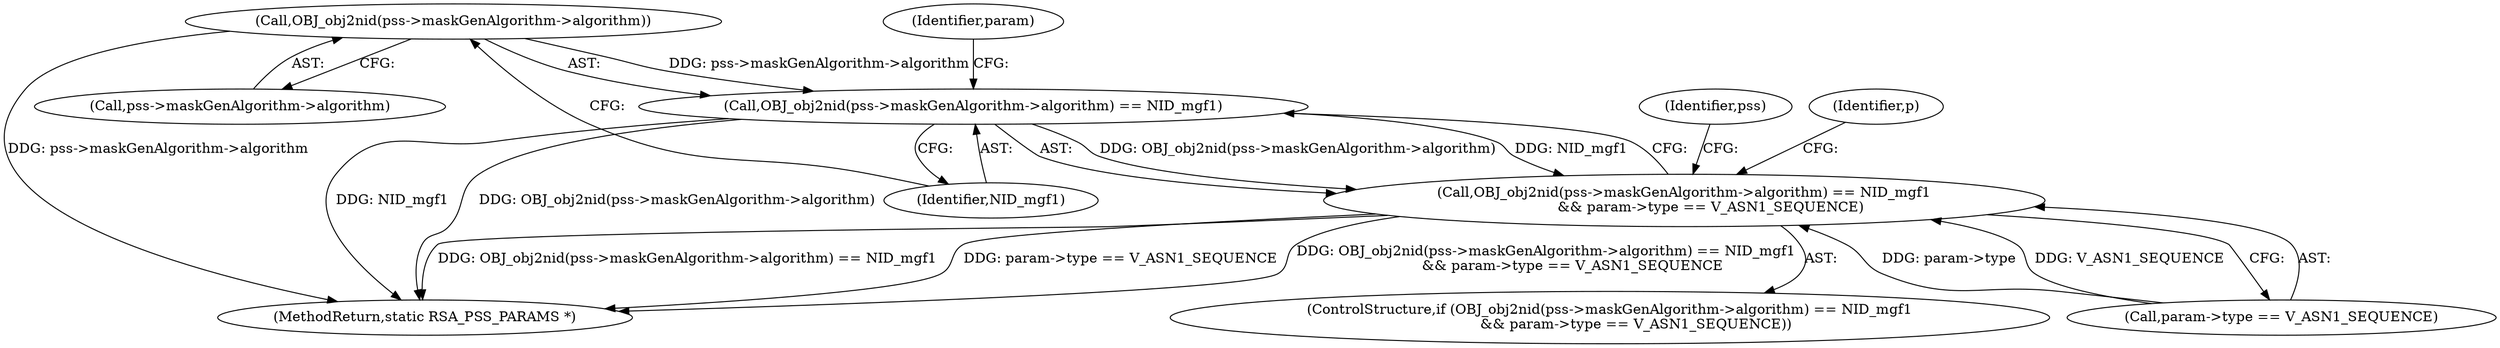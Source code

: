digraph "0_openssl_d8541d7e9e63bf5f343af24644046c8d96498c17@pointer" {
"1000176" [label="(Call,OBJ_obj2nid(pss->maskGenAlgorithm->algorithm))"];
"1000175" [label="(Call,OBJ_obj2nid(pss->maskGenAlgorithm->algorithm) == NID_mgf1)"];
"1000174" [label="(Call,OBJ_obj2nid(pss->maskGenAlgorithm->algorithm) == NID_mgf1\n            && param->type == V_ASN1_SEQUENCE)"];
"1000183" [label="(Call,param->type == V_ASN1_SEQUENCE)"];
"1000217" [label="(MethodReturn,static RSA_PSS_PARAMS *)"];
"1000174" [label="(Call,OBJ_obj2nid(pss->maskGenAlgorithm->algorithm) == NID_mgf1\n            && param->type == V_ASN1_SEQUENCE)"];
"1000185" [label="(Identifier,param)"];
"1000176" [label="(Call,OBJ_obj2nid(pss->maskGenAlgorithm->algorithm))"];
"1000216" [label="(Identifier,pss)"];
"1000182" [label="(Identifier,NID_mgf1)"];
"1000177" [label="(Call,pss->maskGenAlgorithm->algorithm)"];
"1000175" [label="(Call,OBJ_obj2nid(pss->maskGenAlgorithm->algorithm) == NID_mgf1)"];
"1000190" [label="(Identifier,p)"];
"1000173" [label="(ControlStructure,if (OBJ_obj2nid(pss->maskGenAlgorithm->algorithm) == NID_mgf1\n            && param->type == V_ASN1_SEQUENCE))"];
"1000176" -> "1000175"  [label="AST: "];
"1000176" -> "1000177"  [label="CFG: "];
"1000177" -> "1000176"  [label="AST: "];
"1000182" -> "1000176"  [label="CFG: "];
"1000176" -> "1000217"  [label="DDG: pss->maskGenAlgorithm->algorithm"];
"1000176" -> "1000175"  [label="DDG: pss->maskGenAlgorithm->algorithm"];
"1000175" -> "1000174"  [label="AST: "];
"1000175" -> "1000182"  [label="CFG: "];
"1000182" -> "1000175"  [label="AST: "];
"1000185" -> "1000175"  [label="CFG: "];
"1000174" -> "1000175"  [label="CFG: "];
"1000175" -> "1000217"  [label="DDG: NID_mgf1"];
"1000175" -> "1000217"  [label="DDG: OBJ_obj2nid(pss->maskGenAlgorithm->algorithm)"];
"1000175" -> "1000174"  [label="DDG: OBJ_obj2nid(pss->maskGenAlgorithm->algorithm)"];
"1000175" -> "1000174"  [label="DDG: NID_mgf1"];
"1000174" -> "1000173"  [label="AST: "];
"1000174" -> "1000183"  [label="CFG: "];
"1000183" -> "1000174"  [label="AST: "];
"1000190" -> "1000174"  [label="CFG: "];
"1000216" -> "1000174"  [label="CFG: "];
"1000174" -> "1000217"  [label="DDG: param->type == V_ASN1_SEQUENCE"];
"1000174" -> "1000217"  [label="DDG: OBJ_obj2nid(pss->maskGenAlgorithm->algorithm) == NID_mgf1\n            && param->type == V_ASN1_SEQUENCE"];
"1000174" -> "1000217"  [label="DDG: OBJ_obj2nid(pss->maskGenAlgorithm->algorithm) == NID_mgf1"];
"1000183" -> "1000174"  [label="DDG: param->type"];
"1000183" -> "1000174"  [label="DDG: V_ASN1_SEQUENCE"];
}
